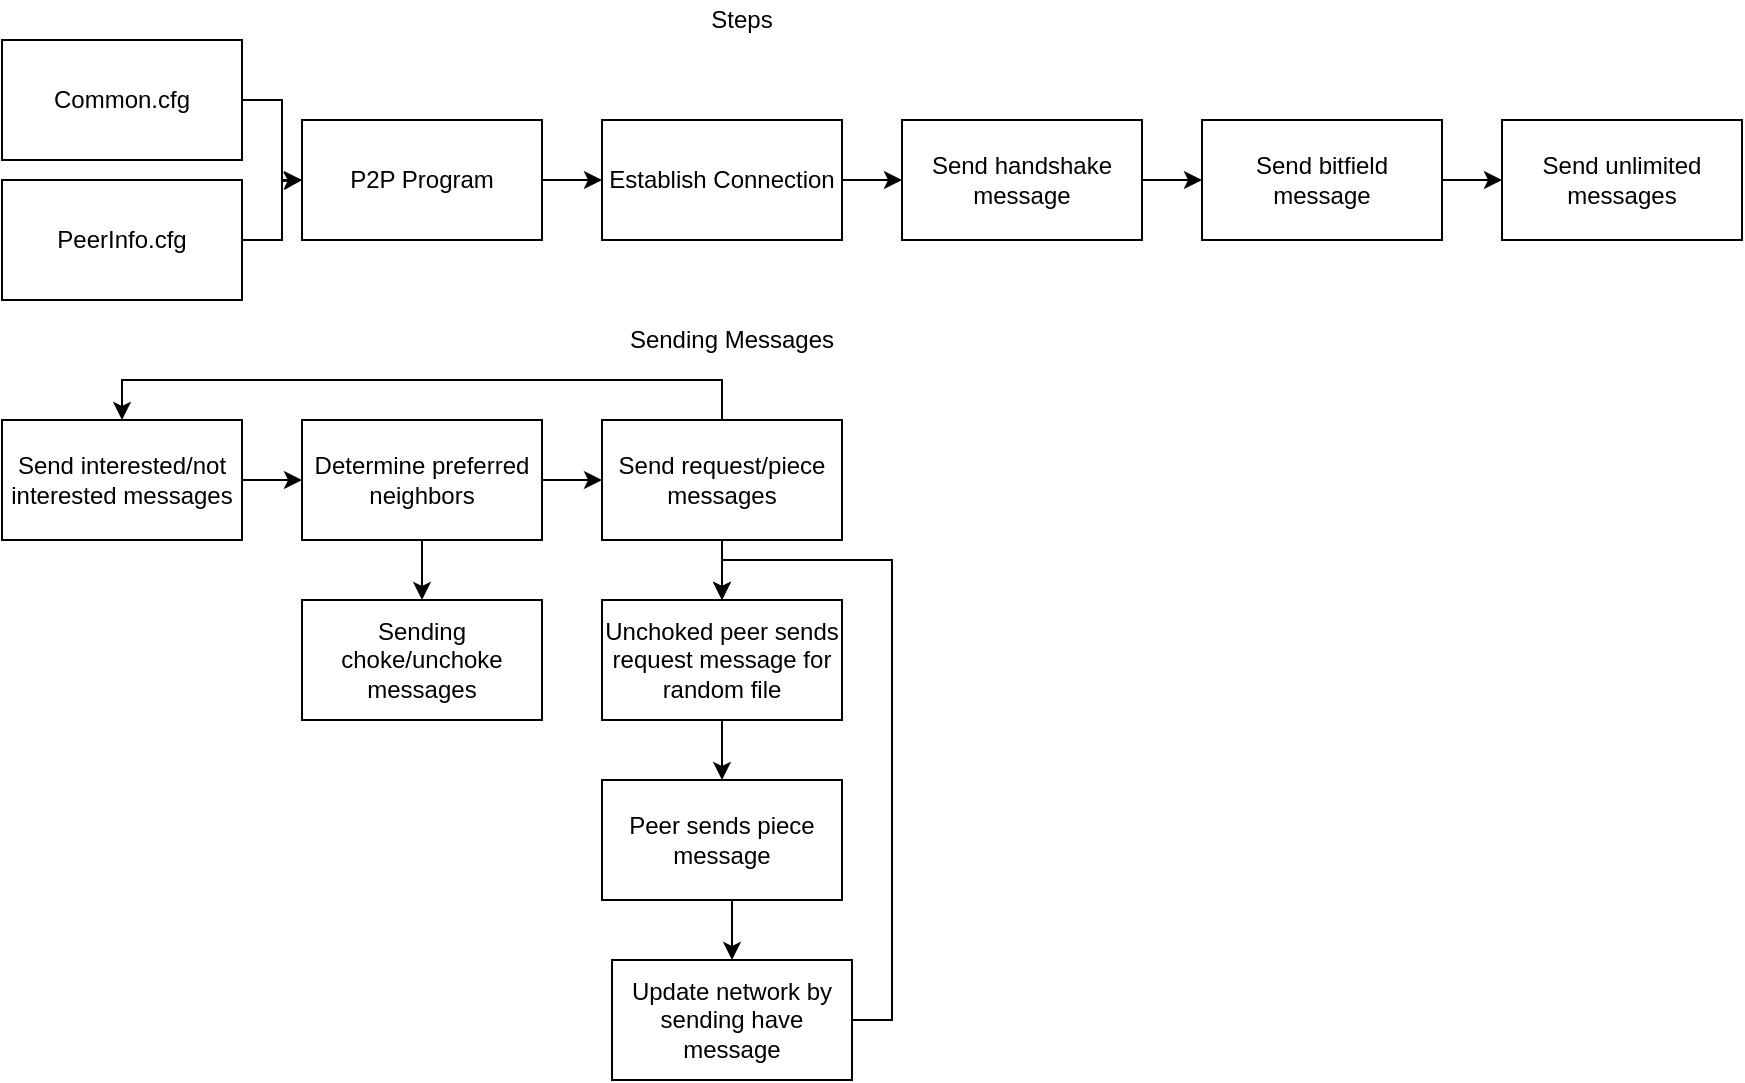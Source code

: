 <mxfile version="15.3.1" type="device"><diagram id="OFrSE9rYwG6EW4G3-geW" name="Page-1"><mxGraphModel dx="759" dy="854" grid="1" gridSize="10" guides="1" tooltips="1" connect="1" arrows="1" fold="1" page="1" pageScale="1" pageWidth="850" pageHeight="1100" math="0" shadow="0"><root><mxCell id="0"/><mxCell id="1" parent="0"/><mxCell id="Hbu2Z2WL8CZ9udGfBFqa-4" style="edgeStyle=orthogonalEdgeStyle;rounded=0;orthogonalLoop=1;jettySize=auto;html=1;exitX=1;exitY=0.5;exitDx=0;exitDy=0;entryX=0;entryY=0.5;entryDx=0;entryDy=0;" edge="1" parent="1" source="Hbu2Z2WL8CZ9udGfBFqa-1" target="Hbu2Z2WL8CZ9udGfBFqa-3"><mxGeometry relative="1" as="geometry"/></mxCell><mxCell id="Hbu2Z2WL8CZ9udGfBFqa-1" value="Common.cfg" style="rounded=0;whiteSpace=wrap;html=1;" vertex="1" parent="1"><mxGeometry x="20" y="120" width="120" height="60" as="geometry"/></mxCell><mxCell id="Hbu2Z2WL8CZ9udGfBFqa-5" style="edgeStyle=orthogonalEdgeStyle;rounded=0;orthogonalLoop=1;jettySize=auto;html=1;exitX=1;exitY=0.5;exitDx=0;exitDy=0;" edge="1" parent="1" source="Hbu2Z2WL8CZ9udGfBFqa-2"><mxGeometry relative="1" as="geometry"><mxPoint x="170" y="190" as="targetPoint"/></mxGeometry></mxCell><mxCell id="Hbu2Z2WL8CZ9udGfBFqa-2" value="PeerInfo.cfg" style="rounded=0;whiteSpace=wrap;html=1;" vertex="1" parent="1"><mxGeometry x="20" y="190" width="120" height="60" as="geometry"/></mxCell><mxCell id="Hbu2Z2WL8CZ9udGfBFqa-9" style="edgeStyle=orthogonalEdgeStyle;rounded=0;orthogonalLoop=1;jettySize=auto;html=1;exitX=1;exitY=0.5;exitDx=0;exitDy=0;entryX=0;entryY=0.5;entryDx=0;entryDy=0;" edge="1" parent="1" source="Hbu2Z2WL8CZ9udGfBFqa-3" target="Hbu2Z2WL8CZ9udGfBFqa-7"><mxGeometry relative="1" as="geometry"/></mxCell><mxCell id="Hbu2Z2WL8CZ9udGfBFqa-3" value="&lt;div&gt;P2P Program&lt;/div&gt;" style="rounded=0;whiteSpace=wrap;html=1;" vertex="1" parent="1"><mxGeometry x="170" y="160" width="120" height="60" as="geometry"/></mxCell><mxCell id="Hbu2Z2WL8CZ9udGfBFqa-6" value="Steps" style="text;html=1;strokeColor=none;fillColor=none;align=center;verticalAlign=middle;whiteSpace=wrap;rounded=0;" vertex="1" parent="1"><mxGeometry x="370" y="100" width="40" height="20" as="geometry"/></mxCell><mxCell id="Hbu2Z2WL8CZ9udGfBFqa-10" style="edgeStyle=orthogonalEdgeStyle;rounded=0;orthogonalLoop=1;jettySize=auto;html=1;exitX=1;exitY=0.5;exitDx=0;exitDy=0;entryX=0;entryY=0.5;entryDx=0;entryDy=0;" edge="1" parent="1" source="Hbu2Z2WL8CZ9udGfBFqa-7" target="Hbu2Z2WL8CZ9udGfBFqa-8"><mxGeometry relative="1" as="geometry"/></mxCell><mxCell id="Hbu2Z2WL8CZ9udGfBFqa-7" value="Establish Connection" style="rounded=0;whiteSpace=wrap;html=1;" vertex="1" parent="1"><mxGeometry x="320" y="160" width="120" height="60" as="geometry"/></mxCell><mxCell id="Hbu2Z2WL8CZ9udGfBFqa-21" style="edgeStyle=orthogonalEdgeStyle;rounded=0;orthogonalLoop=1;jettySize=auto;html=1;exitX=1;exitY=0.5;exitDx=0;exitDy=0;entryX=0;entryY=0.5;entryDx=0;entryDy=0;" edge="1" parent="1" source="Hbu2Z2WL8CZ9udGfBFqa-8" target="Hbu2Z2WL8CZ9udGfBFqa-15"><mxGeometry relative="1" as="geometry"/></mxCell><mxCell id="Hbu2Z2WL8CZ9udGfBFqa-8" value="Send handshake message" style="rounded=0;whiteSpace=wrap;html=1;" vertex="1" parent="1"><mxGeometry x="470" y="160" width="120" height="60" as="geometry"/></mxCell><mxCell id="Hbu2Z2WL8CZ9udGfBFqa-11" value="Send unlimited messages" style="rounded=0;whiteSpace=wrap;html=1;" vertex="1" parent="1"><mxGeometry x="770" y="160" width="120" height="60" as="geometry"/></mxCell><mxCell id="Hbu2Z2WL8CZ9udGfBFqa-13" value="Sending Messages" style="text;html=1;strokeColor=none;fillColor=none;align=center;verticalAlign=middle;whiteSpace=wrap;rounded=0;" vertex="1" parent="1"><mxGeometry x="300" y="260" width="170" height="20" as="geometry"/></mxCell><mxCell id="Hbu2Z2WL8CZ9udGfBFqa-22" style="edgeStyle=orthogonalEdgeStyle;rounded=0;orthogonalLoop=1;jettySize=auto;html=1;exitX=1;exitY=0.5;exitDx=0;exitDy=0;entryX=0;entryY=0.5;entryDx=0;entryDy=0;" edge="1" parent="1" source="Hbu2Z2WL8CZ9udGfBFqa-15" target="Hbu2Z2WL8CZ9udGfBFqa-11"><mxGeometry relative="1" as="geometry"/></mxCell><mxCell id="Hbu2Z2WL8CZ9udGfBFqa-15" value="Send bitfield message" style="rounded=0;whiteSpace=wrap;html=1;" vertex="1" parent="1"><mxGeometry x="620" y="160" width="120" height="60" as="geometry"/></mxCell><mxCell id="Hbu2Z2WL8CZ9udGfBFqa-20" style="edgeStyle=orthogonalEdgeStyle;rounded=0;orthogonalLoop=1;jettySize=auto;html=1;exitX=1;exitY=0.5;exitDx=0;exitDy=0;entryX=0;entryY=0.5;entryDx=0;entryDy=0;" edge="1" parent="1" source="Hbu2Z2WL8CZ9udGfBFqa-16" target="Hbu2Z2WL8CZ9udGfBFqa-19"><mxGeometry relative="1" as="geometry"/></mxCell><mxCell id="Hbu2Z2WL8CZ9udGfBFqa-16" value="Send interested/not interested messages" style="rounded=0;whiteSpace=wrap;html=1;" vertex="1" parent="1"><mxGeometry x="20" y="310" width="120" height="60" as="geometry"/></mxCell><mxCell id="Hbu2Z2WL8CZ9udGfBFqa-24" style="edgeStyle=orthogonalEdgeStyle;rounded=0;orthogonalLoop=1;jettySize=auto;html=1;exitX=0.5;exitY=1;exitDx=0;exitDy=0;entryX=0.5;entryY=0;entryDx=0;entryDy=0;" edge="1" parent="1" source="Hbu2Z2WL8CZ9udGfBFqa-19" target="Hbu2Z2WL8CZ9udGfBFqa-23"><mxGeometry relative="1" as="geometry"/></mxCell><mxCell id="Hbu2Z2WL8CZ9udGfBFqa-26" style="edgeStyle=orthogonalEdgeStyle;rounded=0;orthogonalLoop=1;jettySize=auto;html=1;exitX=1;exitY=0.5;exitDx=0;exitDy=0;entryX=0;entryY=0.5;entryDx=0;entryDy=0;" edge="1" parent="1" source="Hbu2Z2WL8CZ9udGfBFqa-19" target="Hbu2Z2WL8CZ9udGfBFqa-25"><mxGeometry relative="1" as="geometry"/></mxCell><mxCell id="Hbu2Z2WL8CZ9udGfBFqa-19" value="Determine preferred neighbors" style="rounded=0;whiteSpace=wrap;html=1;" vertex="1" parent="1"><mxGeometry x="170" y="310" width="120" height="60" as="geometry"/></mxCell><mxCell id="Hbu2Z2WL8CZ9udGfBFqa-23" value="Sending choke/unchoke messages" style="rounded=0;whiteSpace=wrap;html=1;" vertex="1" parent="1"><mxGeometry x="170" y="400" width="120" height="60" as="geometry"/></mxCell><mxCell id="Hbu2Z2WL8CZ9udGfBFqa-28" style="edgeStyle=orthogonalEdgeStyle;rounded=0;orthogonalLoop=1;jettySize=auto;html=1;exitX=0.5;exitY=1;exitDx=0;exitDy=0;entryX=0.5;entryY=0;entryDx=0;entryDy=0;" edge="1" parent="1" source="Hbu2Z2WL8CZ9udGfBFqa-25" target="Hbu2Z2WL8CZ9udGfBFqa-27"><mxGeometry relative="1" as="geometry"/></mxCell><mxCell id="Hbu2Z2WL8CZ9udGfBFqa-37" style="edgeStyle=orthogonalEdgeStyle;rounded=0;orthogonalLoop=1;jettySize=auto;html=1;exitX=0.5;exitY=0;exitDx=0;exitDy=0;entryX=0.5;entryY=0;entryDx=0;entryDy=0;" edge="1" parent="1" source="Hbu2Z2WL8CZ9udGfBFqa-25" target="Hbu2Z2WL8CZ9udGfBFqa-16"><mxGeometry relative="1" as="geometry"/></mxCell><mxCell id="Hbu2Z2WL8CZ9udGfBFqa-25" value="Send request/piece messages" style="rounded=0;whiteSpace=wrap;html=1;" vertex="1" parent="1"><mxGeometry x="320" y="310" width="120" height="60" as="geometry"/></mxCell><mxCell id="Hbu2Z2WL8CZ9udGfBFqa-30" style="edgeStyle=orthogonalEdgeStyle;rounded=0;orthogonalLoop=1;jettySize=auto;html=1;exitX=0.5;exitY=1;exitDx=0;exitDy=0;entryX=0.5;entryY=0;entryDx=0;entryDy=0;" edge="1" parent="1" source="Hbu2Z2WL8CZ9udGfBFqa-27" target="Hbu2Z2WL8CZ9udGfBFqa-29"><mxGeometry relative="1" as="geometry"/></mxCell><mxCell id="Hbu2Z2WL8CZ9udGfBFqa-27" value="Unchoked peer sends request message for random file" style="rounded=0;whiteSpace=wrap;html=1;" vertex="1" parent="1"><mxGeometry x="320" y="400" width="120" height="60" as="geometry"/></mxCell><mxCell id="Hbu2Z2WL8CZ9udGfBFqa-32" style="edgeStyle=orthogonalEdgeStyle;rounded=0;orthogonalLoop=1;jettySize=auto;html=1;exitX=0.5;exitY=1;exitDx=0;exitDy=0;entryX=0.5;entryY=0;entryDx=0;entryDy=0;" edge="1" parent="1" source="Hbu2Z2WL8CZ9udGfBFqa-29" target="Hbu2Z2WL8CZ9udGfBFqa-31"><mxGeometry relative="1" as="geometry"/></mxCell><mxCell id="Hbu2Z2WL8CZ9udGfBFqa-29" value="Peer sends piece message" style="rounded=0;whiteSpace=wrap;html=1;" vertex="1" parent="1"><mxGeometry x="320" y="490" width="120" height="60" as="geometry"/></mxCell><mxCell id="Hbu2Z2WL8CZ9udGfBFqa-35" style="edgeStyle=orthogonalEdgeStyle;rounded=0;orthogonalLoop=1;jettySize=auto;html=1;exitX=1;exitY=0.5;exitDx=0;exitDy=0;entryX=0.5;entryY=0;entryDx=0;entryDy=0;" edge="1" parent="1" source="Hbu2Z2WL8CZ9udGfBFqa-31" target="Hbu2Z2WL8CZ9udGfBFqa-27"><mxGeometry relative="1" as="geometry"/></mxCell><mxCell id="Hbu2Z2WL8CZ9udGfBFqa-31" value="Update network by sending have message" style="rounded=0;whiteSpace=wrap;html=1;" vertex="1" parent="1"><mxGeometry x="325" y="580" width="120" height="60" as="geometry"/></mxCell></root></mxGraphModel></diagram></mxfile>
